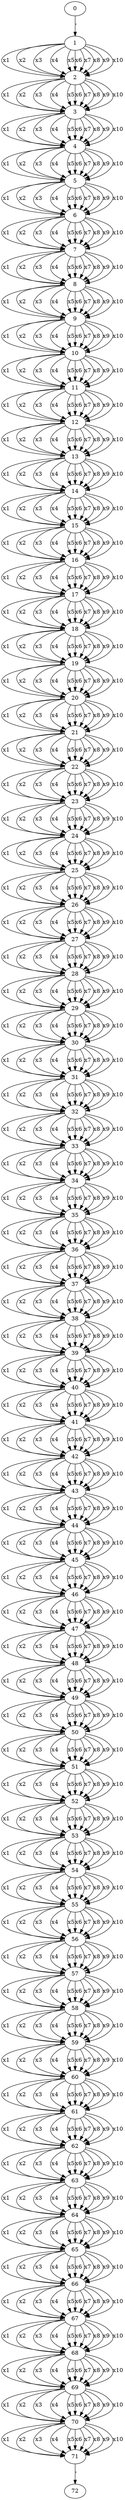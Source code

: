 digraph G {
0;1;2;3;4;5;6;7;8;9;10;11;12;13;14;15;16;17;18;19;20;21;22;23;24;25;26;27;28;29;30;31;32;33;34;35;36;37;38;39;40;41;42;43;44;45;46;47;48;49;50;51;52;53;54;55;56;57;58;59;60;61;62;63;64;65;66;67;68;69;70;71;72;
0 -> 1 [label="'"]1 -> 2 [label="x1"];
1 -> 2 [label="x2"];
1 -> 2 [label="x3"];
1 -> 2 [label="x4"];
1 -> 2 [label="x5"];
1 -> 2 [label="x6"];
1 -> 2 [label="x7"];
1 -> 2 [label="x8"];
1 -> 2 [label="x9"];
1 -> 2 [label="x10"];
2 -> 3 [label="x1"];
2 -> 3 [label="x2"];
2 -> 3 [label="x3"];
2 -> 3 [label="x4"];
2 -> 3 [label="x5"];
2 -> 3 [label="x6"];
2 -> 3 [label="x7"];
2 -> 3 [label="x8"];
2 -> 3 [label="x9"];
2 -> 3 [label="x10"];
3 -> 4 [label="x1"];
3 -> 4 [label="x2"];
3 -> 4 [label="x3"];
3 -> 4 [label="x4"];
3 -> 4 [label="x5"];
3 -> 4 [label="x6"];
3 -> 4 [label="x7"];
3 -> 4 [label="x8"];
3 -> 4 [label="x9"];
3 -> 4 [label="x10"];
4 -> 5 [label="x1"];
4 -> 5 [label="x2"];
4 -> 5 [label="x3"];
4 -> 5 [label="x4"];
4 -> 5 [label="x5"];
4 -> 5 [label="x6"];
4 -> 5 [label="x7"];
4 -> 5 [label="x8"];
4 -> 5 [label="x9"];
4 -> 5 [label="x10"];
5 -> 6 [label="x1"];
5 -> 6 [label="x2"];
5 -> 6 [label="x3"];
5 -> 6 [label="x4"];
5 -> 6 [label="x5"];
5 -> 6 [label="x6"];
5 -> 6 [label="x7"];
5 -> 6 [label="x8"];
5 -> 6 [label="x9"];
5 -> 6 [label="x10"];
6 -> 7 [label="x1"];
6 -> 7 [label="x2"];
6 -> 7 [label="x3"];
6 -> 7 [label="x4"];
6 -> 7 [label="x5"];
6 -> 7 [label="x6"];
6 -> 7 [label="x7"];
6 -> 7 [label="x8"];
6 -> 7 [label="x9"];
6 -> 7 [label="x10"];
7 -> 8 [label="x1"];
7 -> 8 [label="x2"];
7 -> 8 [label="x3"];
7 -> 8 [label="x4"];
7 -> 8 [label="x5"];
7 -> 8 [label="x6"];
7 -> 8 [label="x7"];
7 -> 8 [label="x8"];
7 -> 8 [label="x9"];
7 -> 8 [label="x10"];
8 -> 9 [label="x1"];
8 -> 9 [label="x2"];
8 -> 9 [label="x3"];
8 -> 9 [label="x4"];
8 -> 9 [label="x5"];
8 -> 9 [label="x6"];
8 -> 9 [label="x7"];
8 -> 9 [label="x8"];
8 -> 9 [label="x9"];
8 -> 9 [label="x10"];
9 -> 10 [label="x1"];
9 -> 10 [label="x2"];
9 -> 10 [label="x3"];
9 -> 10 [label="x4"];
9 -> 10 [label="x5"];
9 -> 10 [label="x6"];
9 -> 10 [label="x7"];
9 -> 10 [label="x8"];
9 -> 10 [label="x9"];
9 -> 10 [label="x10"];
10 -> 11 [label="x1"];
10 -> 11 [label="x2"];
10 -> 11 [label="x3"];
10 -> 11 [label="x4"];
10 -> 11 [label="x5"];
10 -> 11 [label="x6"];
10 -> 11 [label="x7"];
10 -> 11 [label="x8"];
10 -> 11 [label="x9"];
10 -> 11 [label="x10"];
11 -> 12 [label="x1"];
11 -> 12 [label="x2"];
11 -> 12 [label="x3"];
11 -> 12 [label="x4"];
11 -> 12 [label="x5"];
11 -> 12 [label="x6"];
11 -> 12 [label="x7"];
11 -> 12 [label="x8"];
11 -> 12 [label="x9"];
11 -> 12 [label="x10"];
12 -> 13 [label="x1"];
12 -> 13 [label="x2"];
12 -> 13 [label="x3"];
12 -> 13 [label="x4"];
12 -> 13 [label="x5"];
12 -> 13 [label="x6"];
12 -> 13 [label="x7"];
12 -> 13 [label="x8"];
12 -> 13 [label="x9"];
12 -> 13 [label="x10"];
13 -> 14 [label="x1"];
13 -> 14 [label="x2"];
13 -> 14 [label="x3"];
13 -> 14 [label="x4"];
13 -> 14 [label="x5"];
13 -> 14 [label="x6"];
13 -> 14 [label="x7"];
13 -> 14 [label="x8"];
13 -> 14 [label="x9"];
13 -> 14 [label="x10"];
14 -> 15 [label="x1"];
14 -> 15 [label="x2"];
14 -> 15 [label="x3"];
14 -> 15 [label="x4"];
14 -> 15 [label="x5"];
14 -> 15 [label="x6"];
14 -> 15 [label="x7"];
14 -> 15 [label="x8"];
14 -> 15 [label="x9"];
14 -> 15 [label="x10"];
15 -> 16 [label="x1"];
15 -> 16 [label="x2"];
15 -> 16 [label="x3"];
15 -> 16 [label="x4"];
15 -> 16 [label="x5"];
15 -> 16 [label="x6"];
15 -> 16 [label="x7"];
15 -> 16 [label="x8"];
15 -> 16 [label="x9"];
15 -> 16 [label="x10"];
16 -> 17 [label="x1"];
16 -> 17 [label="x2"];
16 -> 17 [label="x3"];
16 -> 17 [label="x4"];
16 -> 17 [label="x5"];
16 -> 17 [label="x6"];
16 -> 17 [label="x7"];
16 -> 17 [label="x8"];
16 -> 17 [label="x9"];
16 -> 17 [label="x10"];
17 -> 18 [label="x1"];
17 -> 18 [label="x2"];
17 -> 18 [label="x3"];
17 -> 18 [label="x4"];
17 -> 18 [label="x5"];
17 -> 18 [label="x6"];
17 -> 18 [label="x7"];
17 -> 18 [label="x8"];
17 -> 18 [label="x9"];
17 -> 18 [label="x10"];
18 -> 19 [label="x1"];
18 -> 19 [label="x2"];
18 -> 19 [label="x3"];
18 -> 19 [label="x4"];
18 -> 19 [label="x5"];
18 -> 19 [label="x6"];
18 -> 19 [label="x7"];
18 -> 19 [label="x8"];
18 -> 19 [label="x9"];
18 -> 19 [label="x10"];
19 -> 20 [label="x1"];
19 -> 20 [label="x2"];
19 -> 20 [label="x3"];
19 -> 20 [label="x4"];
19 -> 20 [label="x5"];
19 -> 20 [label="x6"];
19 -> 20 [label="x7"];
19 -> 20 [label="x8"];
19 -> 20 [label="x9"];
19 -> 20 [label="x10"];
20 -> 21 [label="x1"];
20 -> 21 [label="x2"];
20 -> 21 [label="x3"];
20 -> 21 [label="x4"];
20 -> 21 [label="x5"];
20 -> 21 [label="x6"];
20 -> 21 [label="x7"];
20 -> 21 [label="x8"];
20 -> 21 [label="x9"];
20 -> 21 [label="x10"];
21 -> 22 [label="x1"];
21 -> 22 [label="x2"];
21 -> 22 [label="x3"];
21 -> 22 [label="x4"];
21 -> 22 [label="x5"];
21 -> 22 [label="x6"];
21 -> 22 [label="x7"];
21 -> 22 [label="x8"];
21 -> 22 [label="x9"];
21 -> 22 [label="x10"];
22 -> 23 [label="x1"];
22 -> 23 [label="x2"];
22 -> 23 [label="x3"];
22 -> 23 [label="x4"];
22 -> 23 [label="x5"];
22 -> 23 [label="x6"];
22 -> 23 [label="x7"];
22 -> 23 [label="x8"];
22 -> 23 [label="x9"];
22 -> 23 [label="x10"];
23 -> 24 [label="x1"];
23 -> 24 [label="x2"];
23 -> 24 [label="x3"];
23 -> 24 [label="x4"];
23 -> 24 [label="x5"];
23 -> 24 [label="x6"];
23 -> 24 [label="x7"];
23 -> 24 [label="x8"];
23 -> 24 [label="x9"];
23 -> 24 [label="x10"];
24 -> 25 [label="x1"];
24 -> 25 [label="x2"];
24 -> 25 [label="x3"];
24 -> 25 [label="x4"];
24 -> 25 [label="x5"];
24 -> 25 [label="x6"];
24 -> 25 [label="x7"];
24 -> 25 [label="x8"];
24 -> 25 [label="x9"];
24 -> 25 [label="x10"];
25 -> 26 [label="x1"];
25 -> 26 [label="x2"];
25 -> 26 [label="x3"];
25 -> 26 [label="x4"];
25 -> 26 [label="x5"];
25 -> 26 [label="x6"];
25 -> 26 [label="x7"];
25 -> 26 [label="x8"];
25 -> 26 [label="x9"];
25 -> 26 [label="x10"];
26 -> 27 [label="x1"];
26 -> 27 [label="x2"];
26 -> 27 [label="x3"];
26 -> 27 [label="x4"];
26 -> 27 [label="x5"];
26 -> 27 [label="x6"];
26 -> 27 [label="x7"];
26 -> 27 [label="x8"];
26 -> 27 [label="x9"];
26 -> 27 [label="x10"];
27 -> 28 [label="x1"];
27 -> 28 [label="x2"];
27 -> 28 [label="x3"];
27 -> 28 [label="x4"];
27 -> 28 [label="x5"];
27 -> 28 [label="x6"];
27 -> 28 [label="x7"];
27 -> 28 [label="x8"];
27 -> 28 [label="x9"];
27 -> 28 [label="x10"];
28 -> 29 [label="x1"];
28 -> 29 [label="x2"];
28 -> 29 [label="x3"];
28 -> 29 [label="x4"];
28 -> 29 [label="x5"];
28 -> 29 [label="x6"];
28 -> 29 [label="x7"];
28 -> 29 [label="x8"];
28 -> 29 [label="x9"];
28 -> 29 [label="x10"];
29 -> 30 [label="x1"];
29 -> 30 [label="x2"];
29 -> 30 [label="x3"];
29 -> 30 [label="x4"];
29 -> 30 [label="x5"];
29 -> 30 [label="x6"];
29 -> 30 [label="x7"];
29 -> 30 [label="x8"];
29 -> 30 [label="x9"];
29 -> 30 [label="x10"];
30 -> 31 [label="x1"];
30 -> 31 [label="x2"];
30 -> 31 [label="x3"];
30 -> 31 [label="x4"];
30 -> 31 [label="x5"];
30 -> 31 [label="x6"];
30 -> 31 [label="x7"];
30 -> 31 [label="x8"];
30 -> 31 [label="x9"];
30 -> 31 [label="x10"];
31 -> 32 [label="x1"];
31 -> 32 [label="x2"];
31 -> 32 [label="x3"];
31 -> 32 [label="x4"];
31 -> 32 [label="x5"];
31 -> 32 [label="x6"];
31 -> 32 [label="x7"];
31 -> 32 [label="x8"];
31 -> 32 [label="x9"];
31 -> 32 [label="x10"];
32 -> 33 [label="x1"];
32 -> 33 [label="x2"];
32 -> 33 [label="x3"];
32 -> 33 [label="x4"];
32 -> 33 [label="x5"];
32 -> 33 [label="x6"];
32 -> 33 [label="x7"];
32 -> 33 [label="x8"];
32 -> 33 [label="x9"];
32 -> 33 [label="x10"];
33 -> 34 [label="x1"];
33 -> 34 [label="x2"];
33 -> 34 [label="x3"];
33 -> 34 [label="x4"];
33 -> 34 [label="x5"];
33 -> 34 [label="x6"];
33 -> 34 [label="x7"];
33 -> 34 [label="x8"];
33 -> 34 [label="x9"];
33 -> 34 [label="x10"];
34 -> 35 [label="x1"];
34 -> 35 [label="x2"];
34 -> 35 [label="x3"];
34 -> 35 [label="x4"];
34 -> 35 [label="x5"];
34 -> 35 [label="x6"];
34 -> 35 [label="x7"];
34 -> 35 [label="x8"];
34 -> 35 [label="x9"];
34 -> 35 [label="x10"];
35 -> 36 [label="x1"];
35 -> 36 [label="x2"];
35 -> 36 [label="x3"];
35 -> 36 [label="x4"];
35 -> 36 [label="x5"];
35 -> 36 [label="x6"];
35 -> 36 [label="x7"];
35 -> 36 [label="x8"];
35 -> 36 [label="x9"];
35 -> 36 [label="x10"];
36 -> 37 [label="x1"];
36 -> 37 [label="x2"];
36 -> 37 [label="x3"];
36 -> 37 [label="x4"];
36 -> 37 [label="x5"];
36 -> 37 [label="x6"];
36 -> 37 [label="x7"];
36 -> 37 [label="x8"];
36 -> 37 [label="x9"];
36 -> 37 [label="x10"];
37 -> 38 [label="x1"];
37 -> 38 [label="x2"];
37 -> 38 [label="x3"];
37 -> 38 [label="x4"];
37 -> 38 [label="x5"];
37 -> 38 [label="x6"];
37 -> 38 [label="x7"];
37 -> 38 [label="x8"];
37 -> 38 [label="x9"];
37 -> 38 [label="x10"];
38 -> 39 [label="x1"];
38 -> 39 [label="x2"];
38 -> 39 [label="x3"];
38 -> 39 [label="x4"];
38 -> 39 [label="x5"];
38 -> 39 [label="x6"];
38 -> 39 [label="x7"];
38 -> 39 [label="x8"];
38 -> 39 [label="x9"];
38 -> 39 [label="x10"];
39 -> 40 [label="x1"];
39 -> 40 [label="x2"];
39 -> 40 [label="x3"];
39 -> 40 [label="x4"];
39 -> 40 [label="x5"];
39 -> 40 [label="x6"];
39 -> 40 [label="x7"];
39 -> 40 [label="x8"];
39 -> 40 [label="x9"];
39 -> 40 [label="x10"];
40 -> 41 [label="x1"];
40 -> 41 [label="x2"];
40 -> 41 [label="x3"];
40 -> 41 [label="x4"];
40 -> 41 [label="x5"];
40 -> 41 [label="x6"];
40 -> 41 [label="x7"];
40 -> 41 [label="x8"];
40 -> 41 [label="x9"];
40 -> 41 [label="x10"];
41 -> 42 [label="x1"];
41 -> 42 [label="x2"];
41 -> 42 [label="x3"];
41 -> 42 [label="x4"];
41 -> 42 [label="x5"];
41 -> 42 [label="x6"];
41 -> 42 [label="x7"];
41 -> 42 [label="x8"];
41 -> 42 [label="x9"];
41 -> 42 [label="x10"];
42 -> 43 [label="x1"];
42 -> 43 [label="x2"];
42 -> 43 [label="x3"];
42 -> 43 [label="x4"];
42 -> 43 [label="x5"];
42 -> 43 [label="x6"];
42 -> 43 [label="x7"];
42 -> 43 [label="x8"];
42 -> 43 [label="x9"];
42 -> 43 [label="x10"];
43 -> 44 [label="x1"];
43 -> 44 [label="x2"];
43 -> 44 [label="x3"];
43 -> 44 [label="x4"];
43 -> 44 [label="x5"];
43 -> 44 [label="x6"];
43 -> 44 [label="x7"];
43 -> 44 [label="x8"];
43 -> 44 [label="x9"];
43 -> 44 [label="x10"];
44 -> 45 [label="x1"];
44 -> 45 [label="x2"];
44 -> 45 [label="x3"];
44 -> 45 [label="x4"];
44 -> 45 [label="x5"];
44 -> 45 [label="x6"];
44 -> 45 [label="x7"];
44 -> 45 [label="x8"];
44 -> 45 [label="x9"];
44 -> 45 [label="x10"];
45 -> 46 [label="x1"];
45 -> 46 [label="x2"];
45 -> 46 [label="x3"];
45 -> 46 [label="x4"];
45 -> 46 [label="x5"];
45 -> 46 [label="x6"];
45 -> 46 [label="x7"];
45 -> 46 [label="x8"];
45 -> 46 [label="x9"];
45 -> 46 [label="x10"];
46 -> 47 [label="x1"];
46 -> 47 [label="x2"];
46 -> 47 [label="x3"];
46 -> 47 [label="x4"];
46 -> 47 [label="x5"];
46 -> 47 [label="x6"];
46 -> 47 [label="x7"];
46 -> 47 [label="x8"];
46 -> 47 [label="x9"];
46 -> 47 [label="x10"];
47 -> 48 [label="x1"];
47 -> 48 [label="x2"];
47 -> 48 [label="x3"];
47 -> 48 [label="x4"];
47 -> 48 [label="x5"];
47 -> 48 [label="x6"];
47 -> 48 [label="x7"];
47 -> 48 [label="x8"];
47 -> 48 [label="x9"];
47 -> 48 [label="x10"];
48 -> 49 [label="x1"];
48 -> 49 [label="x2"];
48 -> 49 [label="x3"];
48 -> 49 [label="x4"];
48 -> 49 [label="x5"];
48 -> 49 [label="x6"];
48 -> 49 [label="x7"];
48 -> 49 [label="x8"];
48 -> 49 [label="x9"];
48 -> 49 [label="x10"];
49 -> 50 [label="x1"];
49 -> 50 [label="x2"];
49 -> 50 [label="x3"];
49 -> 50 [label="x4"];
49 -> 50 [label="x5"];
49 -> 50 [label="x6"];
49 -> 50 [label="x7"];
49 -> 50 [label="x8"];
49 -> 50 [label="x9"];
49 -> 50 [label="x10"];
50 -> 51 [label="x1"];
50 -> 51 [label="x2"];
50 -> 51 [label="x3"];
50 -> 51 [label="x4"];
50 -> 51 [label="x5"];
50 -> 51 [label="x6"];
50 -> 51 [label="x7"];
50 -> 51 [label="x8"];
50 -> 51 [label="x9"];
50 -> 51 [label="x10"];
51 -> 52 [label="x1"];
51 -> 52 [label="x2"];
51 -> 52 [label="x3"];
51 -> 52 [label="x4"];
51 -> 52 [label="x5"];
51 -> 52 [label="x6"];
51 -> 52 [label="x7"];
51 -> 52 [label="x8"];
51 -> 52 [label="x9"];
51 -> 52 [label="x10"];
52 -> 53 [label="x1"];
52 -> 53 [label="x2"];
52 -> 53 [label="x3"];
52 -> 53 [label="x4"];
52 -> 53 [label="x5"];
52 -> 53 [label="x6"];
52 -> 53 [label="x7"];
52 -> 53 [label="x8"];
52 -> 53 [label="x9"];
52 -> 53 [label="x10"];
53 -> 54 [label="x1"];
53 -> 54 [label="x2"];
53 -> 54 [label="x3"];
53 -> 54 [label="x4"];
53 -> 54 [label="x5"];
53 -> 54 [label="x6"];
53 -> 54 [label="x7"];
53 -> 54 [label="x8"];
53 -> 54 [label="x9"];
53 -> 54 [label="x10"];
54 -> 55 [label="x1"];
54 -> 55 [label="x2"];
54 -> 55 [label="x3"];
54 -> 55 [label="x4"];
54 -> 55 [label="x5"];
54 -> 55 [label="x6"];
54 -> 55 [label="x7"];
54 -> 55 [label="x8"];
54 -> 55 [label="x9"];
54 -> 55 [label="x10"];
55 -> 56 [label="x1"];
55 -> 56 [label="x2"];
55 -> 56 [label="x3"];
55 -> 56 [label="x4"];
55 -> 56 [label="x5"];
55 -> 56 [label="x6"];
55 -> 56 [label="x7"];
55 -> 56 [label="x8"];
55 -> 56 [label="x9"];
55 -> 56 [label="x10"];
56 -> 57 [label="x1"];
56 -> 57 [label="x2"];
56 -> 57 [label="x3"];
56 -> 57 [label="x4"];
56 -> 57 [label="x5"];
56 -> 57 [label="x6"];
56 -> 57 [label="x7"];
56 -> 57 [label="x8"];
56 -> 57 [label="x9"];
56 -> 57 [label="x10"];
57 -> 58 [label="x1"];
57 -> 58 [label="x2"];
57 -> 58 [label="x3"];
57 -> 58 [label="x4"];
57 -> 58 [label="x5"];
57 -> 58 [label="x6"];
57 -> 58 [label="x7"];
57 -> 58 [label="x8"];
57 -> 58 [label="x9"];
57 -> 58 [label="x10"];
58 -> 59 [label="x1"];
58 -> 59 [label="x2"];
58 -> 59 [label="x3"];
58 -> 59 [label="x4"];
58 -> 59 [label="x5"];
58 -> 59 [label="x6"];
58 -> 59 [label="x7"];
58 -> 59 [label="x8"];
58 -> 59 [label="x9"];
58 -> 59 [label="x10"];
59 -> 60 [label="x1"];
59 -> 60 [label="x2"];
59 -> 60 [label="x3"];
59 -> 60 [label="x4"];
59 -> 60 [label="x5"];
59 -> 60 [label="x6"];
59 -> 60 [label="x7"];
59 -> 60 [label="x8"];
59 -> 60 [label="x9"];
59 -> 60 [label="x10"];
60 -> 61 [label="x1"];
60 -> 61 [label="x2"];
60 -> 61 [label="x3"];
60 -> 61 [label="x4"];
60 -> 61 [label="x5"];
60 -> 61 [label="x6"];
60 -> 61 [label="x7"];
60 -> 61 [label="x8"];
60 -> 61 [label="x9"];
60 -> 61 [label="x10"];
61 -> 62 [label="x1"];
61 -> 62 [label="x2"];
61 -> 62 [label="x3"];
61 -> 62 [label="x4"];
61 -> 62 [label="x5"];
61 -> 62 [label="x6"];
61 -> 62 [label="x7"];
61 -> 62 [label="x8"];
61 -> 62 [label="x9"];
61 -> 62 [label="x10"];
62 -> 63 [label="x1"];
62 -> 63 [label="x2"];
62 -> 63 [label="x3"];
62 -> 63 [label="x4"];
62 -> 63 [label="x5"];
62 -> 63 [label="x6"];
62 -> 63 [label="x7"];
62 -> 63 [label="x8"];
62 -> 63 [label="x9"];
62 -> 63 [label="x10"];
63 -> 64 [label="x1"];
63 -> 64 [label="x2"];
63 -> 64 [label="x3"];
63 -> 64 [label="x4"];
63 -> 64 [label="x5"];
63 -> 64 [label="x6"];
63 -> 64 [label="x7"];
63 -> 64 [label="x8"];
63 -> 64 [label="x9"];
63 -> 64 [label="x10"];
64 -> 65 [label="x1"];
64 -> 65 [label="x2"];
64 -> 65 [label="x3"];
64 -> 65 [label="x4"];
64 -> 65 [label="x5"];
64 -> 65 [label="x6"];
64 -> 65 [label="x7"];
64 -> 65 [label="x8"];
64 -> 65 [label="x9"];
64 -> 65 [label="x10"];
65 -> 66 [label="x1"];
65 -> 66 [label="x2"];
65 -> 66 [label="x3"];
65 -> 66 [label="x4"];
65 -> 66 [label="x5"];
65 -> 66 [label="x6"];
65 -> 66 [label="x7"];
65 -> 66 [label="x8"];
65 -> 66 [label="x9"];
65 -> 66 [label="x10"];
66 -> 67 [label="x1"];
66 -> 67 [label="x2"];
66 -> 67 [label="x3"];
66 -> 67 [label="x4"];
66 -> 67 [label="x5"];
66 -> 67 [label="x6"];
66 -> 67 [label="x7"];
66 -> 67 [label="x8"];
66 -> 67 [label="x9"];
66 -> 67 [label="x10"];
67 -> 68 [label="x1"];
67 -> 68 [label="x2"];
67 -> 68 [label="x3"];
67 -> 68 [label="x4"];
67 -> 68 [label="x5"];
67 -> 68 [label="x6"];
67 -> 68 [label="x7"];
67 -> 68 [label="x8"];
67 -> 68 [label="x9"];
67 -> 68 [label="x10"];
68 -> 69 [label="x1"];
68 -> 69 [label="x2"];
68 -> 69 [label="x3"];
68 -> 69 [label="x4"];
68 -> 69 [label="x5"];
68 -> 69 [label="x6"];
68 -> 69 [label="x7"];
68 -> 69 [label="x8"];
68 -> 69 [label="x9"];
68 -> 69 [label="x10"];
69 -> 70 [label="x1"];
69 -> 70 [label="x2"];
69 -> 70 [label="x3"];
69 -> 70 [label="x4"];
69 -> 70 [label="x5"];
69 -> 70 [label="x6"];
69 -> 70 [label="x7"];
69 -> 70 [label="x8"];
69 -> 70 [label="x9"];
69 -> 70 [label="x10"];
70 -> 71 [label="x1"];
70 -> 71 [label="x2"];
70 -> 71 [label="x3"];
70 -> 71 [label="x4"];
70 -> 71 [label="x5"];
70 -> 71 [label="x6"];
70 -> 71 [label="x7"];
70 -> 71 [label="x8"];
70 -> 71 [label="x9"];
70 -> 71 [label="x10"];
71 -> 72 [label="'"]
}